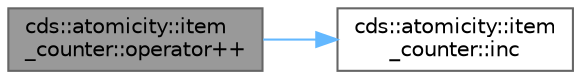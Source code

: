 digraph "cds::atomicity::item_counter::operator++"
{
 // LATEX_PDF_SIZE
  bgcolor="transparent";
  edge [fontname=Helvetica,fontsize=10,labelfontname=Helvetica,labelfontsize=10];
  node [fontname=Helvetica,fontsize=10,shape=box,height=0.2,width=0.4];
  rankdir="LR";
  Node1 [id="Node000001",label="cds::atomicity::item\l_counter::operator++",height=0.2,width=0.4,color="gray40", fillcolor="grey60", style="filled", fontcolor="black",tooltip="Postincrement"];
  Node1 -> Node2 [id="edge1_Node000001_Node000002",color="steelblue1",style="solid",tooltip=" "];
  Node2 [id="Node000002",label="cds::atomicity::item\l_counter::inc",height=0.2,width=0.4,color="grey40", fillcolor="white", style="filled",URL="$classcds_1_1atomicity_1_1item__counter.html#ada0fbdcfd6b10b0e2b56dc28b0c9c4dc",tooltip="Increments the counter. Semantics: postincrement"];
}

